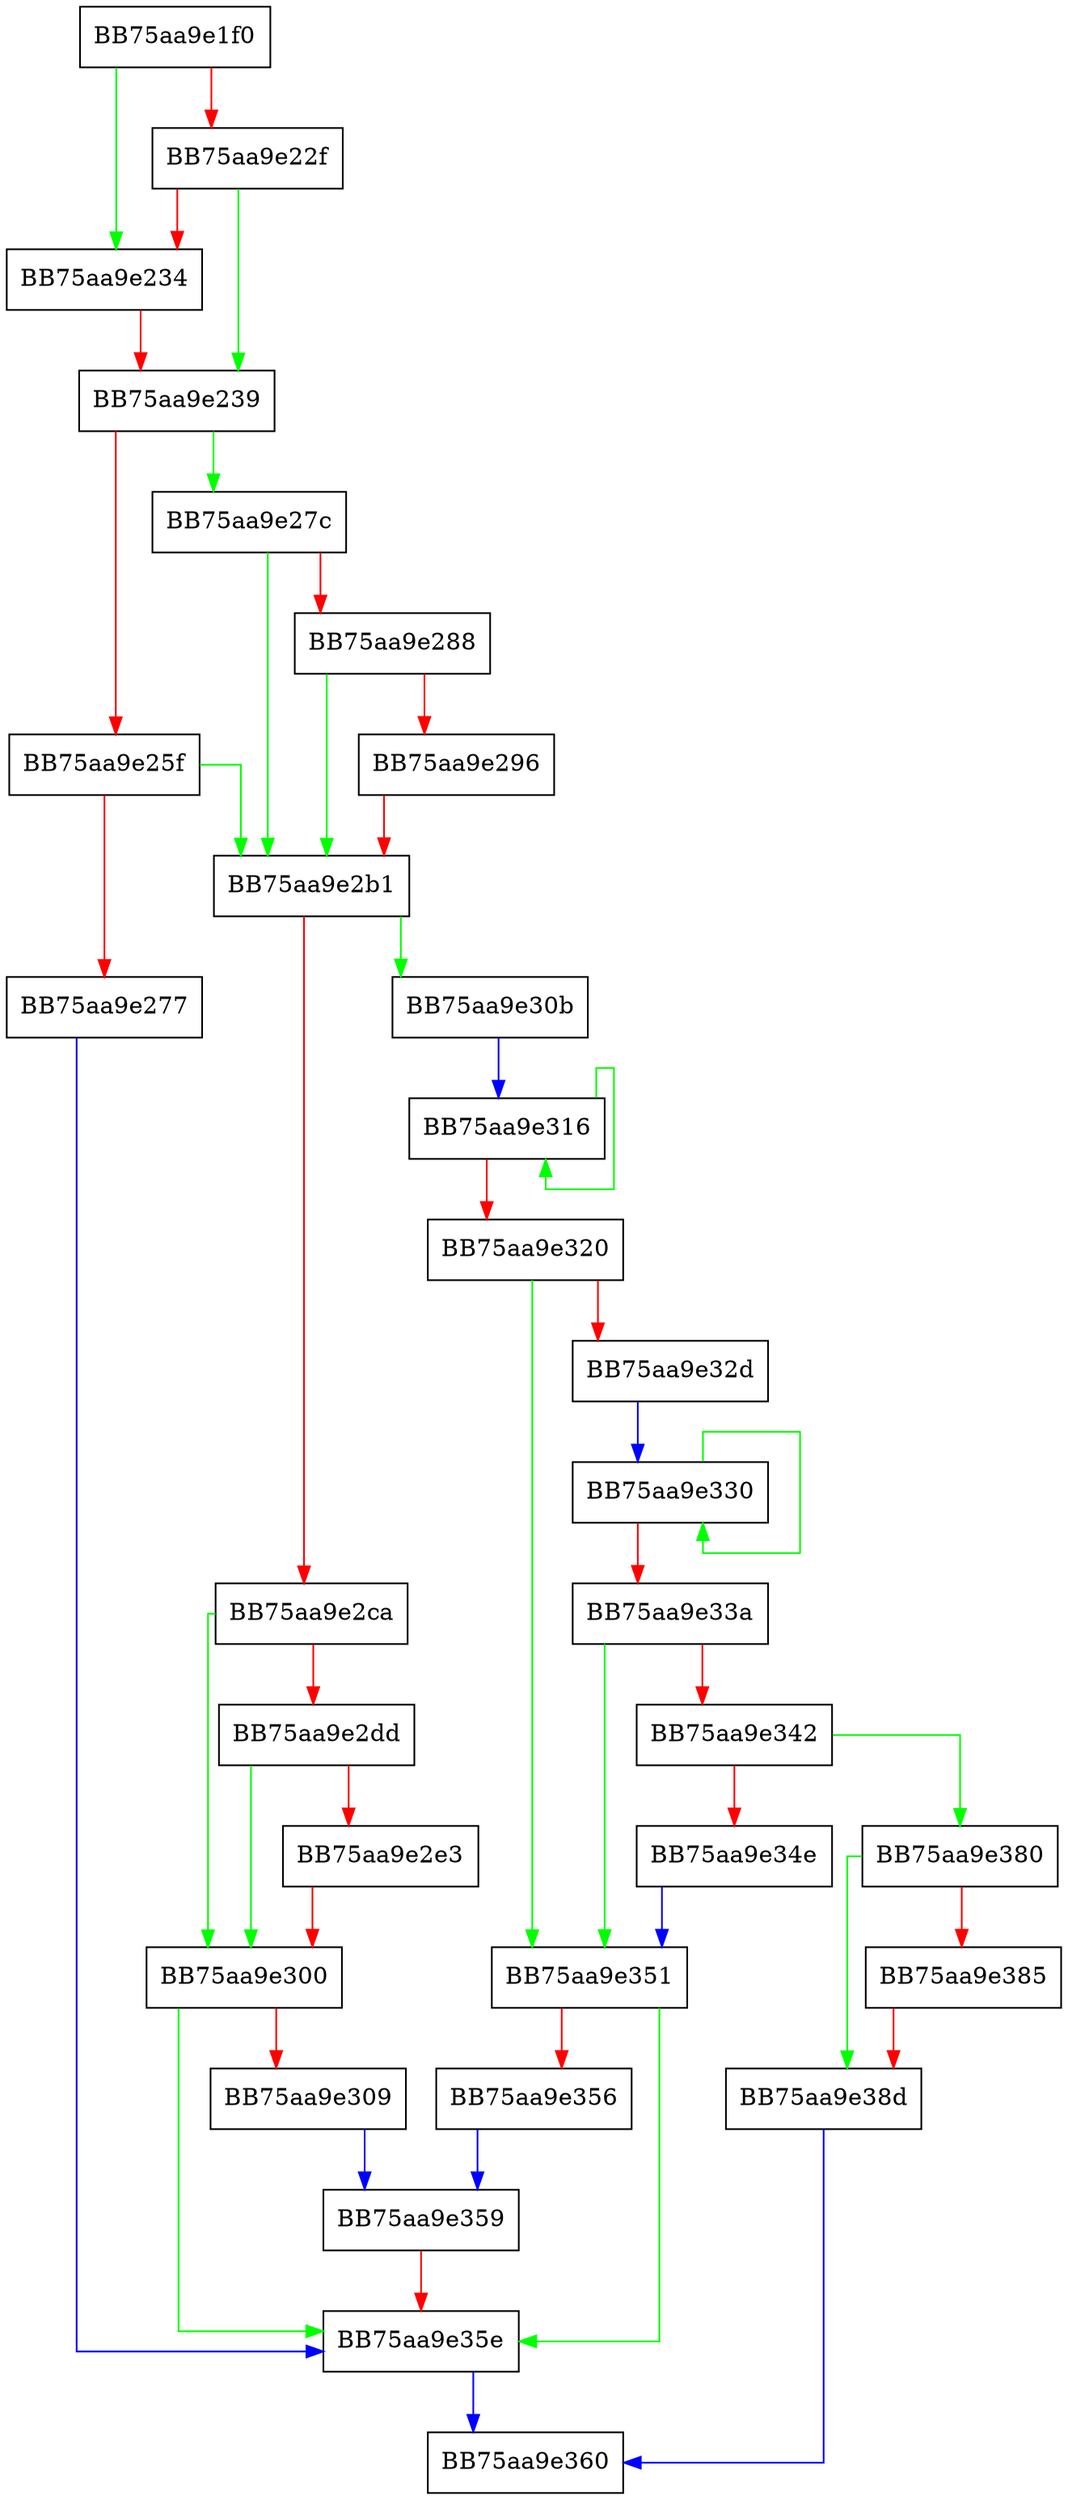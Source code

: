 digraph RpfAPI_ContextualExpandEnvironmentVariablesW {
  node [shape="box"];
  graph [splines=ortho];
  BB75aa9e1f0 -> BB75aa9e234 [color="green"];
  BB75aa9e1f0 -> BB75aa9e22f [color="red"];
  BB75aa9e22f -> BB75aa9e239 [color="green"];
  BB75aa9e22f -> BB75aa9e234 [color="red"];
  BB75aa9e234 -> BB75aa9e239 [color="red"];
  BB75aa9e239 -> BB75aa9e27c [color="green"];
  BB75aa9e239 -> BB75aa9e25f [color="red"];
  BB75aa9e25f -> BB75aa9e2b1 [color="green"];
  BB75aa9e25f -> BB75aa9e277 [color="red"];
  BB75aa9e277 -> BB75aa9e35e [color="blue"];
  BB75aa9e27c -> BB75aa9e2b1 [color="green"];
  BB75aa9e27c -> BB75aa9e288 [color="red"];
  BB75aa9e288 -> BB75aa9e2b1 [color="green"];
  BB75aa9e288 -> BB75aa9e296 [color="red"];
  BB75aa9e296 -> BB75aa9e2b1 [color="red"];
  BB75aa9e2b1 -> BB75aa9e30b [color="green"];
  BB75aa9e2b1 -> BB75aa9e2ca [color="red"];
  BB75aa9e2ca -> BB75aa9e300 [color="green"];
  BB75aa9e2ca -> BB75aa9e2dd [color="red"];
  BB75aa9e2dd -> BB75aa9e300 [color="green"];
  BB75aa9e2dd -> BB75aa9e2e3 [color="red"];
  BB75aa9e2e3 -> BB75aa9e300 [color="red"];
  BB75aa9e300 -> BB75aa9e35e [color="green"];
  BB75aa9e300 -> BB75aa9e309 [color="red"];
  BB75aa9e309 -> BB75aa9e359 [color="blue"];
  BB75aa9e30b -> BB75aa9e316 [color="blue"];
  BB75aa9e316 -> BB75aa9e316 [color="green"];
  BB75aa9e316 -> BB75aa9e320 [color="red"];
  BB75aa9e320 -> BB75aa9e351 [color="green"];
  BB75aa9e320 -> BB75aa9e32d [color="red"];
  BB75aa9e32d -> BB75aa9e330 [color="blue"];
  BB75aa9e330 -> BB75aa9e330 [color="green"];
  BB75aa9e330 -> BB75aa9e33a [color="red"];
  BB75aa9e33a -> BB75aa9e351 [color="green"];
  BB75aa9e33a -> BB75aa9e342 [color="red"];
  BB75aa9e342 -> BB75aa9e380 [color="green"];
  BB75aa9e342 -> BB75aa9e34e [color="red"];
  BB75aa9e34e -> BB75aa9e351 [color="blue"];
  BB75aa9e351 -> BB75aa9e35e [color="green"];
  BB75aa9e351 -> BB75aa9e356 [color="red"];
  BB75aa9e356 -> BB75aa9e359 [color="blue"];
  BB75aa9e359 -> BB75aa9e35e [color="red"];
  BB75aa9e35e -> BB75aa9e360 [color="blue"];
  BB75aa9e380 -> BB75aa9e38d [color="green"];
  BB75aa9e380 -> BB75aa9e385 [color="red"];
  BB75aa9e385 -> BB75aa9e38d [color="red"];
  BB75aa9e38d -> BB75aa9e360 [color="blue"];
}